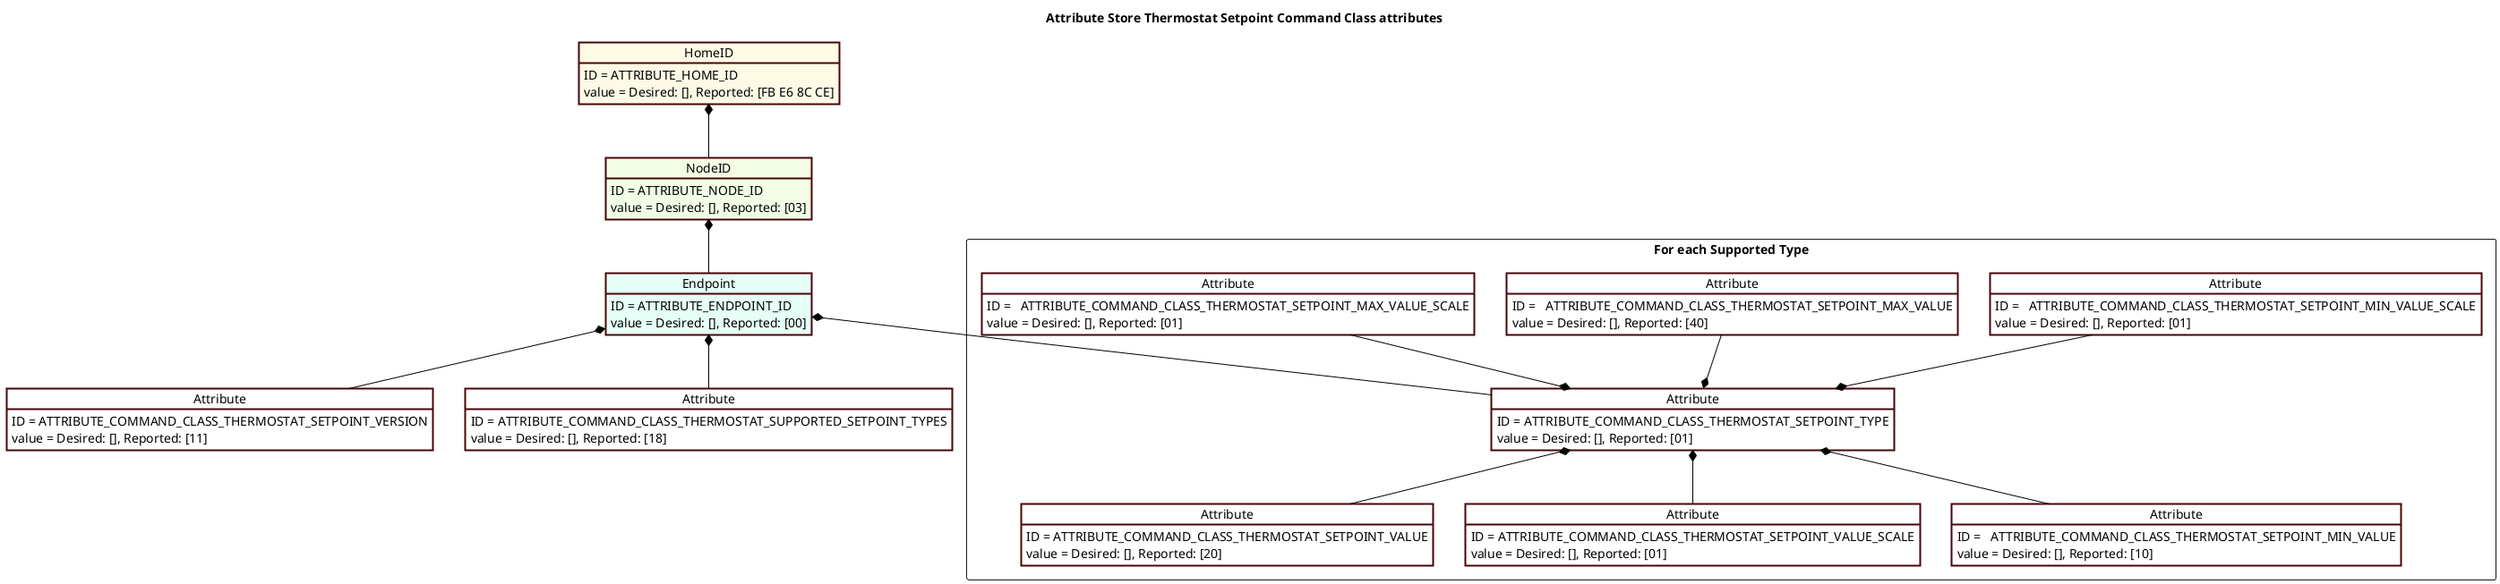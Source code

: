@startuml

' Style for the diagram
skinparam classFontColor black
skinparam classFontSize 10
skinparam classFontName Helvetica
skinparam shadowing false
skinparam ArrowColor #000000

skinparam ObjectBackgroundColor #DEDEDE
skinparam ObjectBorderColor #480509
skinparam ObjectBorderThickness 2
skinparam ObjectFontColor #000000

skinparam NoteBackgroundColor #FFFFFF
skinparam NoteBorderColor #000000

title Attribute Store Thermostat Setpoint Command Class attributes

object HomeID #fffae6
HomeID : ID = ATTRIBUTE_HOME_ID
HomeID : value = Desired: [], Reported: [FB E6 8C CE]

object "NodeID" as NodeID_1 #f2ffe6
NodeID_1 : ID = ATTRIBUTE_NODE_ID
NodeID_1 : value = Desired: [], Reported: [03]

object "Endpoint" as endpoint_1 #e6fff7
endpoint_1 : ID = ATTRIBUTE_ENDPOINT_ID
endpoint_1 : value = Desired: [], Reported: [00]

object "Attribute" as attribute_1 #FFFFFF
attribute_1 : ID = ATTRIBUTE_COMMAND_CLASS_THERMOSTAT_SETPOINT_VERSION
attribute_1 : value = Desired: [], Reported: [11]

object "Attribute" as attribute_2 #FFFFFF
attribute_2 : ID = ATTRIBUTE_COMMAND_CLASS_THERMOSTAT_SUPPORTED_SETPOINT_TYPES
attribute_2 : value = Desired: [], Reported: [18]


package "For each Supported Type" <<Rectangle>> {

  object "Attribute" as attribute_3 #FFFFFF
  attribute_3 : ID = ATTRIBUTE_COMMAND_CLASS_THERMOSTAT_SETPOINT_TYPE
  attribute_3 : value = Desired: [], Reported: [01]

  object "Attribute" as attribute_4 #FFFFFF
  attribute_4 : ID = ATTRIBUTE_COMMAND_CLASS_THERMOSTAT_SETPOINT_VALUE
  attribute_4 : value = Desired: [], Reported: [20]

  object "Attribute" as attribute_6 #FFFFFF
  attribute_6 : ID = ATTRIBUTE_COMMAND_CLASS_THERMOSTAT_SETPOINT_VALUE_SCALE
  attribute_6 : value = Desired: [], Reported: [01]

  object "Attribute" as attribute_5 #FFFFFF
  attribute_5 : ID =   ATTRIBUTE_COMMAND_CLASS_THERMOSTAT_SETPOINT_MIN_VALUE
  attribute_5 : value = Desired: [], Reported: [10]

  object "Attribute" as attribute_7 #FFFFFF
  attribute_7 : ID =   ATTRIBUTE_COMMAND_CLASS_THERMOSTAT_SETPOINT_MIN_VALUE_SCALE
  attribute_7 : value = Desired: [], Reported: [01]

  object "Attribute" as attribute_8 #FFFFFF
  attribute_8 : ID =   ATTRIBUTE_COMMAND_CLASS_THERMOSTAT_SETPOINT_MAX_VALUE
  attribute_8 : value = Desired: [], Reported: [40]

  object "Attribute" as attribute_9 #FFFFFF
  attribute_9 : ID =   ATTRIBUTE_COMMAND_CLASS_THERMOSTAT_SETPOINT_MAX_VALUE_SCALE
  attribute_9 : value = Desired: [], Reported: [01]
}

HomeID *-- NodeID_1
NodeID_1 *-- endpoint_1
endpoint_1 *-- attribute_1
endpoint_1 *-- attribute_2

endpoint_1 *-- attribute_3
attribute_3 *-- attribute_4
attribute_3 *-- attribute_5
attribute_3 *-- attribute_6
attribute_7 --* attribute_3
attribute_8 --* attribute_3
attribute_9 --* attribute_3


@enduml
